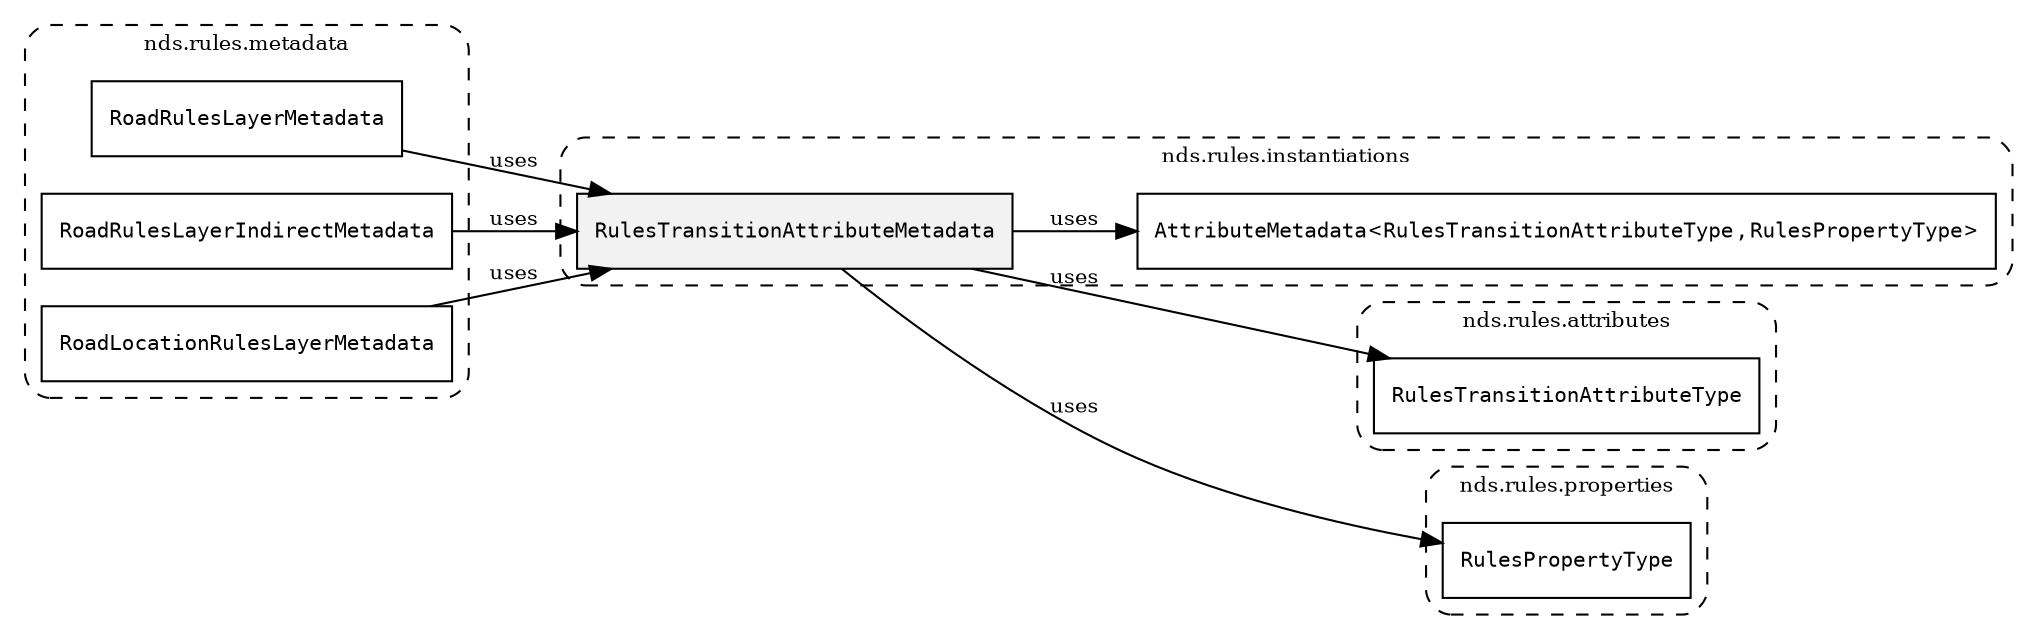 /**
 * This dot file creates symbol collaboration diagram for RulesTransitionAttributeMetadata.
 */
digraph ZSERIO
{
    node [shape=box, fontsize=10];
    rankdir="LR";
    fontsize=10;
    tooltip="RulesTransitionAttributeMetadata collaboration diagram";

    subgraph "cluster_nds.rules.instantiations"
    {
        style="dashed, rounded";
        label="nds.rules.instantiations";
        tooltip="Package nds.rules.instantiations";
        href="../../../content/packages/nds.rules.instantiations.html#Package-nds-rules-instantiations";
        target="_parent";

        "RulesTransitionAttributeMetadata" [style="filled", fillcolor="#0000000D", target="_parent", label=<<font face="monospace"><table align="center" border="0" cellspacing="0" cellpadding="0"><tr><td href="../../../content/packages/nds.rules.instantiations.html#InstantiateType-RulesTransitionAttributeMetadata" title="InstantiateType defined in nds.rules.instantiations">RulesTransitionAttributeMetadata</td></tr></table></font>>];
        "AttributeMetadata&lt;RulesTransitionAttributeType,RulesPropertyType&gt;" [target="_parent", label=<<font face="monospace"><table align="center" border="0" cellspacing="0" cellpadding="0"><tr><td href="../../../content/packages/nds.core.attributemap.html#Structure-AttributeMetadata" title="Structure defined in nds.core.attributemap">AttributeMetadata</td><td>&lt;</td><td><table align="center" border="0" cellspacing="0" cellpadding="0"><tr><td href="../../../content/packages/nds.rules.attributes.html#Enum-RulesTransitionAttributeType" title="Enum defined in nds.rules.attributes">RulesTransitionAttributeType</td></tr></table></td><td>,</td><td><table align="center" border="0" cellspacing="0" cellpadding="0"><tr><td href="../../../content/packages/nds.rules.properties.html#Structure-RulesPropertyType" title="Structure defined in nds.rules.properties">RulesPropertyType</td></tr></table></td><td>&gt;</td></tr></table></font>>];
    }

    subgraph "cluster_nds.rules.attributes"
    {
        style="dashed, rounded";
        label="nds.rules.attributes";
        tooltip="Package nds.rules.attributes";
        href="../../../content/packages/nds.rules.attributes.html#Package-nds-rules-attributes";
        target="_parent";

        "RulesTransitionAttributeType" [target="_parent", label=<<font face="monospace"><table align="center" border="0" cellspacing="0" cellpadding="0"><tr><td href="../../../content/packages/nds.rules.attributes.html#Enum-RulesTransitionAttributeType" title="Enum defined in nds.rules.attributes">RulesTransitionAttributeType</td></tr></table></font>>];
    }

    subgraph "cluster_nds.rules.properties"
    {
        style="dashed, rounded";
        label="nds.rules.properties";
        tooltip="Package nds.rules.properties";
        href="../../../content/packages/nds.rules.properties.html#Package-nds-rules-properties";
        target="_parent";

        "RulesPropertyType" [target="_parent", label=<<font face="monospace"><table align="center" border="0" cellspacing="0" cellpadding="0"><tr><td href="../../../content/packages/nds.rules.properties.html#Structure-RulesPropertyType" title="Structure defined in nds.rules.properties">RulesPropertyType</td></tr></table></font>>];
    }

    subgraph "cluster_nds.rules.metadata"
    {
        style="dashed, rounded";
        label="nds.rules.metadata";
        tooltip="Package nds.rules.metadata";
        href="../../../content/packages/nds.rules.metadata.html#Package-nds-rules-metadata";
        target="_parent";

        "RoadRulesLayerMetadata" [target="_parent", label=<<font face="monospace"><table align="center" border="0" cellspacing="0" cellpadding="0"><tr><td href="../../../content/packages/nds.rules.metadata.html#Structure-RoadRulesLayerMetadata" title="Structure defined in nds.rules.metadata">RoadRulesLayerMetadata</td></tr></table></font>>];
        "RoadRulesLayerIndirectMetadata" [target="_parent", label=<<font face="monospace"><table align="center" border="0" cellspacing="0" cellpadding="0"><tr><td href="../../../content/packages/nds.rules.metadata.html#Structure-RoadRulesLayerIndirectMetadata" title="Structure defined in nds.rules.metadata">RoadRulesLayerIndirectMetadata</td></tr></table></font>>];
        "RoadLocationRulesLayerMetadata" [target="_parent", label=<<font face="monospace"><table align="center" border="0" cellspacing="0" cellpadding="0"><tr><td href="../../../content/packages/nds.rules.metadata.html#Structure-RoadLocationRulesLayerMetadata" title="Structure defined in nds.rules.metadata">RoadLocationRulesLayerMetadata</td></tr></table></font>>];
    }

    "RulesTransitionAttributeMetadata" -> "AttributeMetadata&lt;RulesTransitionAttributeType,RulesPropertyType&gt;" [label="uses", fontsize=10];
    "RulesTransitionAttributeMetadata" -> "RulesTransitionAttributeType" [label="uses", fontsize=10];
    "RulesTransitionAttributeMetadata" -> "RulesPropertyType" [label="uses", fontsize=10];
    "RoadRulesLayerMetadata" -> "RulesTransitionAttributeMetadata" [label="uses", fontsize=10];
    "RoadRulesLayerIndirectMetadata" -> "RulesTransitionAttributeMetadata" [label="uses", fontsize=10];
    "RoadLocationRulesLayerMetadata" -> "RulesTransitionAttributeMetadata" [label="uses", fontsize=10];
}
